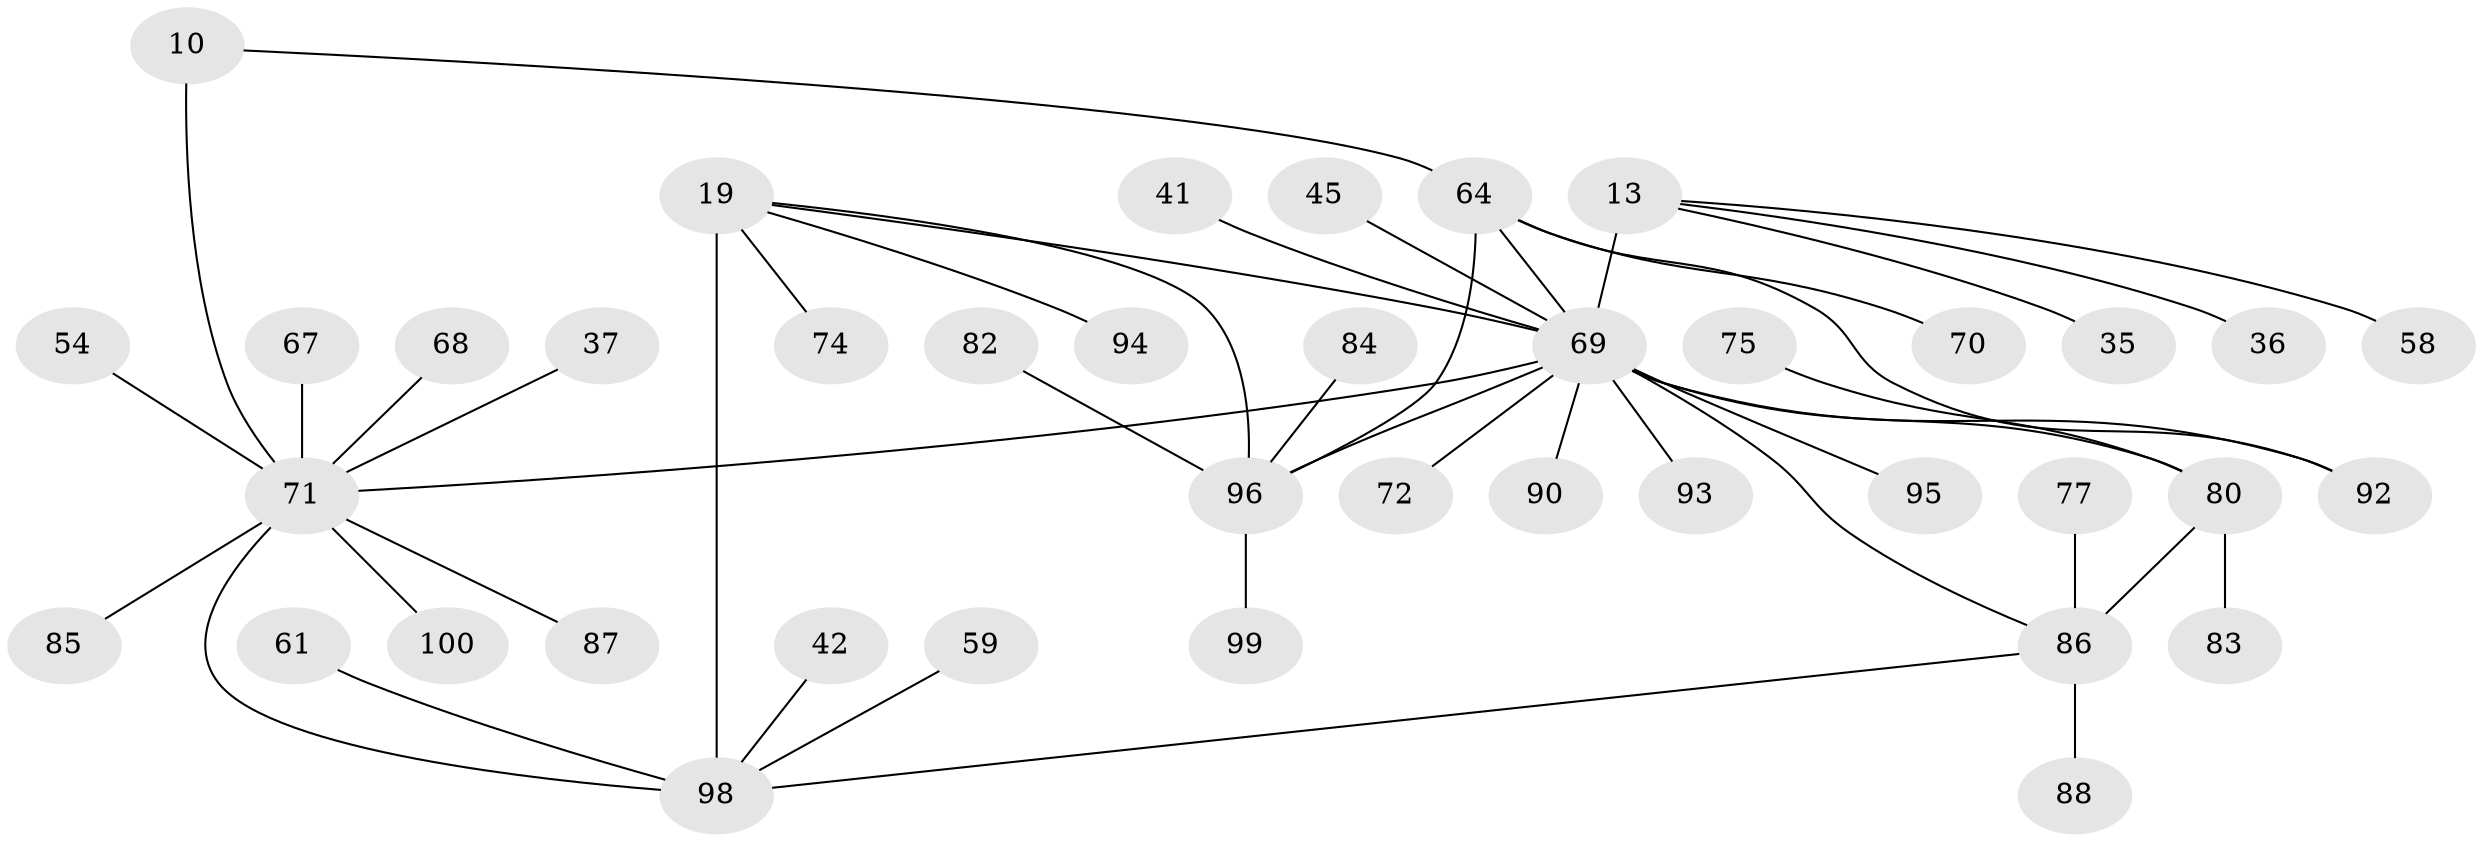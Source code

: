 // original degree distribution, {8: 0.05, 9: 0.03, 5: 0.04, 10: 0.01, 7: 0.04, 11: 0.01, 4: 0.02, 12: 0.01, 6: 0.04, 13: 0.01, 3: 0.04, 2: 0.15, 1: 0.55}
// Generated by graph-tools (version 1.1) at 2025/59/03/04/25 21:59:14]
// undirected, 40 vertices, 46 edges
graph export_dot {
graph [start="1"]
  node [color=gray90,style=filled];
  10 [super="+8"];
  13 [super="+12"];
  19 [super="+18"];
  35;
  36;
  37;
  41;
  42;
  45;
  54;
  58;
  59;
  61;
  64 [super="+3+49"];
  67;
  68;
  69 [super="+15+46+47+51+14+60+40"];
  70;
  71 [super="+62+9+7+33"];
  72;
  74;
  75;
  77;
  80 [super="+23"];
  82 [super="+29"];
  83;
  84 [super="+78"];
  85;
  86 [super="+66"];
  87;
  88;
  90;
  92 [super="+38"];
  93;
  94 [super="+73"];
  95;
  96 [super="+63+91+50+52+56+57"];
  98 [super="+97+32"];
  99 [super="+76"];
  100;
  10 -- 71 [weight=6];
  10 -- 64;
  13 -- 35;
  13 -- 36;
  13 -- 58;
  13 -- 69 [weight=6];
  19 -- 69 [weight=2];
  19 -- 74;
  19 -- 94;
  19 -- 96;
  19 -- 98 [weight=6];
  37 -- 71;
  41 -- 69;
  42 -- 98;
  45 -- 69;
  54 -- 71;
  59 -- 98;
  61 -- 98;
  64 -- 96 [weight=6];
  64 -- 70;
  64 -- 92;
  64 -- 69;
  67 -- 71;
  68 -- 71;
  69 -- 90;
  69 -- 95;
  69 -- 71 [weight=6];
  69 -- 72;
  69 -- 93;
  69 -- 92;
  69 -- 96 [weight=3];
  69 -- 80 [weight=2];
  69 -- 86 [weight=2];
  71 -- 100;
  71 -- 85;
  71 -- 87;
  71 -- 98 [weight=2];
  75 -- 80;
  77 -- 86;
  80 -- 83;
  80 -- 86 [weight=4];
  82 -- 96;
  84 -- 96;
  86 -- 88;
  86 -- 98 [weight=2];
  96 -- 99;
}
